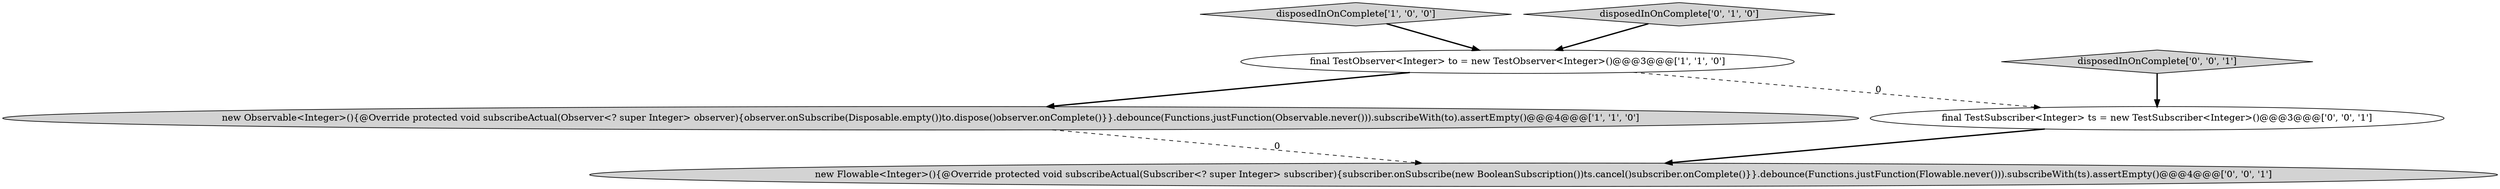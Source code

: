 digraph {
1 [style = filled, label = "disposedInOnComplete['1', '0', '0']", fillcolor = lightgray, shape = diamond image = "AAA0AAABBB1BBB"];
2 [style = filled, label = "new Observable<Integer>(){@Override protected void subscribeActual(Observer<? super Integer> observer){observer.onSubscribe(Disposable.empty())to.dispose()observer.onComplete()}}.debounce(Functions.justFunction(Observable.never())).subscribeWith(to).assertEmpty()@@@4@@@['1', '1', '0']", fillcolor = lightgray, shape = ellipse image = "AAA0AAABBB1BBB"];
3 [style = filled, label = "disposedInOnComplete['0', '1', '0']", fillcolor = lightgray, shape = diamond image = "AAA0AAABBB2BBB"];
6 [style = filled, label = "disposedInOnComplete['0', '0', '1']", fillcolor = lightgray, shape = diamond image = "AAA0AAABBB3BBB"];
5 [style = filled, label = "final TestSubscriber<Integer> ts = new TestSubscriber<Integer>()@@@3@@@['0', '0', '1']", fillcolor = white, shape = ellipse image = "AAA0AAABBB3BBB"];
0 [style = filled, label = "final TestObserver<Integer> to = new TestObserver<Integer>()@@@3@@@['1', '1', '0']", fillcolor = white, shape = ellipse image = "AAA0AAABBB1BBB"];
4 [style = filled, label = "new Flowable<Integer>(){@Override protected void subscribeActual(Subscriber<? super Integer> subscriber){subscriber.onSubscribe(new BooleanSubscription())ts.cancel()subscriber.onComplete()}}.debounce(Functions.justFunction(Flowable.never())).subscribeWith(ts).assertEmpty()@@@4@@@['0', '0', '1']", fillcolor = lightgray, shape = ellipse image = "AAA0AAABBB3BBB"];
2->4 [style = dashed, label="0"];
0->2 [style = bold, label=""];
3->0 [style = bold, label=""];
0->5 [style = dashed, label="0"];
5->4 [style = bold, label=""];
6->5 [style = bold, label=""];
1->0 [style = bold, label=""];
}
